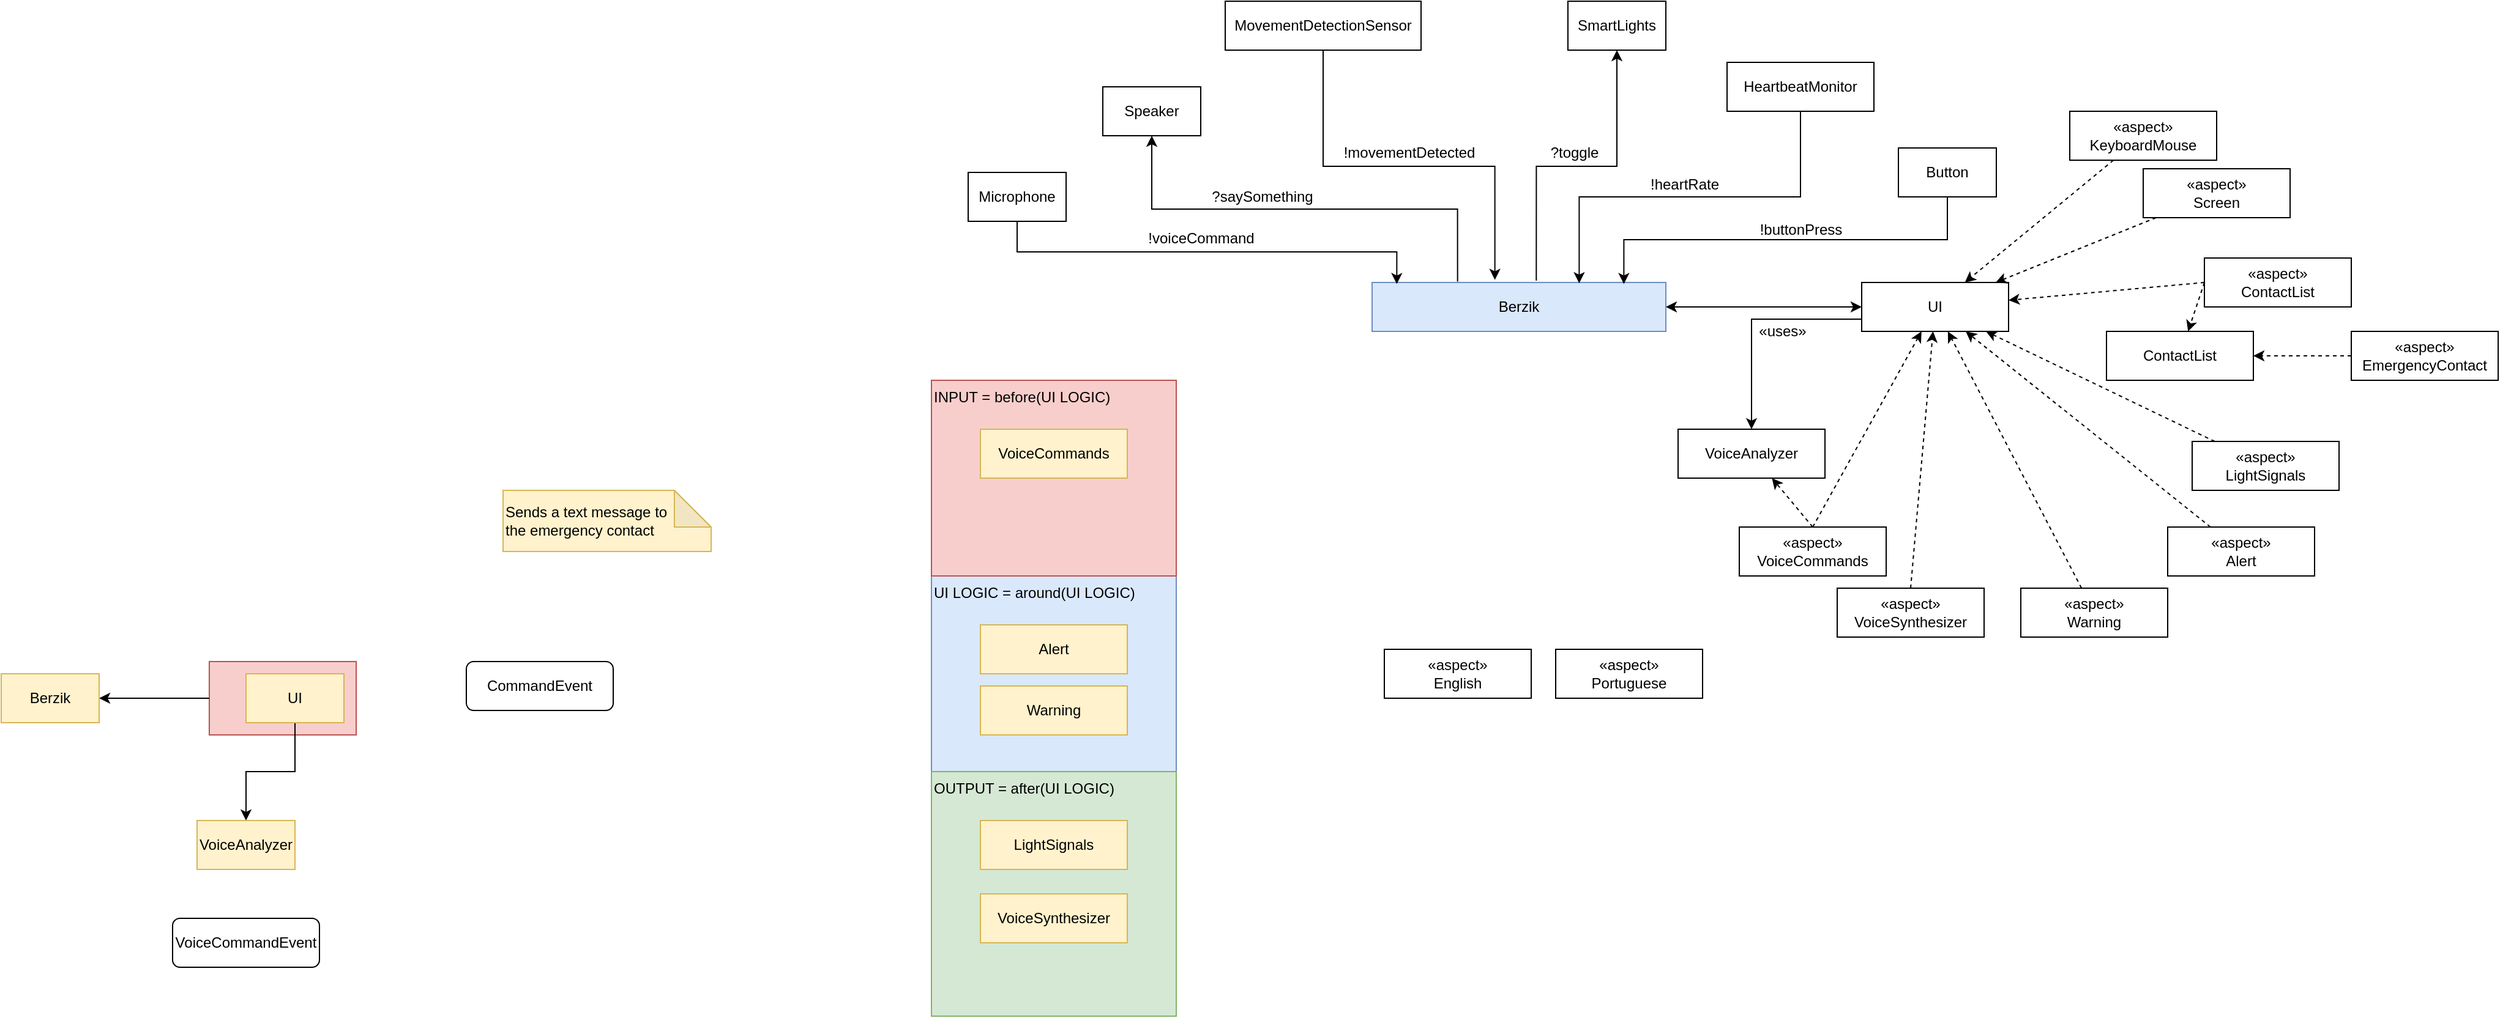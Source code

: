 <mxfile version="13.9.9" type="device" pages="2"><diagram id="qSqIICRYgNZRIfyJEGD8" name="Página-1"><mxGraphModel dx="3716" dy="822" grid="1" gridSize="10" guides="1" tooltips="1" connect="1" arrows="1" fold="1" page="1" pageScale="1" pageWidth="827" pageHeight="1169" math="0" shadow="0"><root><mxCell id="0"/><mxCell id="1" parent="0"/><mxCell id="PTq6ORQGWefmx89ilcgH-63" value="" style="rounded=0;whiteSpace=wrap;html=1;fillColor=#f8cecc;strokeColor=#b85450;" parent="1" vertex="1"><mxGeometry x="-670" y="590" width="120" height="60" as="geometry"/></mxCell><mxCell id="PTq6ORQGWefmx89ilcgH-1" value="Berzik" style="rounded=0;whiteSpace=wrap;html=1;fillColor=#dae8fc;strokeColor=#6c8ebf;" parent="1" vertex="1"><mxGeometry x="280" y="280" width="240" height="40" as="geometry"/></mxCell><mxCell id="PTq6ORQGWefmx89ilcgH-3" style="rounded=0;orthogonalLoop=1;jettySize=auto;html=1;exitX=0.5;exitY=1;exitDx=0;exitDy=0;edgeStyle=orthogonalEdgeStyle;entryX=0.084;entryY=0.032;entryDx=0;entryDy=0;entryPerimeter=0;" parent="1" source="PTq6ORQGWefmx89ilcgH-2" target="PTq6ORQGWefmx89ilcgH-1" edge="1"><mxGeometry relative="1" as="geometry"/></mxCell><mxCell id="PTq6ORQGWefmx89ilcgH-2" value="Microphone" style="rounded=0;whiteSpace=wrap;html=1;" parent="1" vertex="1"><mxGeometry x="-50" y="190" width="80" height="40" as="geometry"/></mxCell><mxCell id="PTq6ORQGWefmx89ilcgH-6" style="edgeStyle=orthogonalEdgeStyle;rounded=0;orthogonalLoop=1;jettySize=auto;html=1;exitX=0.5;exitY=1;exitDx=0;exitDy=0;entryX=0.291;entryY=-0.02;entryDx=0;entryDy=0;entryPerimeter=0;endArrow=none;endFill=0;startArrow=classic;startFill=1;" parent="1" source="PTq6ORQGWefmx89ilcgH-4" target="PTq6ORQGWefmx89ilcgH-1" edge="1"><mxGeometry relative="1" as="geometry"/></mxCell><mxCell id="PTq6ORQGWefmx89ilcgH-4" value="Speaker" style="rounded=0;whiteSpace=wrap;html=1;" parent="1" vertex="1"><mxGeometry x="60" y="120" width="80" height="40" as="geometry"/></mxCell><mxCell id="PTq6ORQGWefmx89ilcgH-8" style="edgeStyle=orthogonalEdgeStyle;rounded=0;orthogonalLoop=1;jettySize=auto;html=1;exitX=0.5;exitY=1;exitDx=0;exitDy=0;entryX=0.418;entryY=-0.054;entryDx=0;entryDy=0;entryPerimeter=0;" parent="1" source="PTq6ORQGWefmx89ilcgH-7" target="PTq6ORQGWefmx89ilcgH-1" edge="1"><mxGeometry relative="1" as="geometry"/></mxCell><mxCell id="PTq6ORQGWefmx89ilcgH-7" value="MovementDetectionSensor" style="rounded=0;whiteSpace=wrap;html=1;" parent="1" vertex="1"><mxGeometry x="160" y="50" width="160" height="40" as="geometry"/></mxCell><mxCell id="PTq6ORQGWefmx89ilcgH-10" style="edgeStyle=orthogonalEdgeStyle;rounded=0;orthogonalLoop=1;jettySize=auto;html=1;exitX=0.5;exitY=1;exitDx=0;exitDy=0;entryX=0.559;entryY=-0.037;entryDx=0;entryDy=0;entryPerimeter=0;endArrow=none;endFill=0;startArrow=classic;startFill=1;" parent="1" source="PTq6ORQGWefmx89ilcgH-9" target="PTq6ORQGWefmx89ilcgH-1" edge="1"><mxGeometry relative="1" as="geometry"/></mxCell><mxCell id="PTq6ORQGWefmx89ilcgH-9" value="SmartLights" style="rounded=0;whiteSpace=wrap;html=1;" parent="1" vertex="1"><mxGeometry x="440" y="50" width="80" height="40" as="geometry"/></mxCell><mxCell id="PTq6ORQGWefmx89ilcgH-13" style="edgeStyle=orthogonalEdgeStyle;rounded=0;orthogonalLoop=1;jettySize=auto;html=1;exitX=0.5;exitY=1;exitDx=0;exitDy=0;entryX=0.705;entryY=0.015;entryDx=0;entryDy=0;entryPerimeter=0;" parent="1" source="PTq6ORQGWefmx89ilcgH-11" target="PTq6ORQGWefmx89ilcgH-1" edge="1"><mxGeometry relative="1" as="geometry"/></mxCell><mxCell id="PTq6ORQGWefmx89ilcgH-11" value="HeartbeatMonitor" style="rounded=0;whiteSpace=wrap;html=1;" parent="1" vertex="1"><mxGeometry x="570" y="100" width="120" height="40" as="geometry"/></mxCell><mxCell id="PTq6ORQGWefmx89ilcgH-14" style="edgeStyle=orthogonalEdgeStyle;rounded=0;orthogonalLoop=1;jettySize=auto;html=1;exitX=0.5;exitY=1;exitDx=0;exitDy=0;entryX=0.857;entryY=0.032;entryDx=0;entryDy=0;entryPerimeter=0;" parent="1" source="PTq6ORQGWefmx89ilcgH-12" target="PTq6ORQGWefmx89ilcgH-1" edge="1"><mxGeometry relative="1" as="geometry"/></mxCell><mxCell id="PTq6ORQGWefmx89ilcgH-12" value="Button" style="rounded=0;whiteSpace=wrap;html=1;" parent="1" vertex="1"><mxGeometry x="710" y="170" width="80" height="40" as="geometry"/></mxCell><mxCell id="PTq6ORQGWefmx89ilcgH-15" value="!buttonPress" style="text;html=1;align=center;verticalAlign=middle;resizable=0;points=[];autosize=1;" parent="1" vertex="1"><mxGeometry x="590" y="227" width="80" height="20" as="geometry"/></mxCell><mxCell id="PTq6ORQGWefmx89ilcgH-16" value="!heartRate" style="text;html=1;align=center;verticalAlign=middle;resizable=0;points=[];autosize=1;" parent="1" vertex="1"><mxGeometry x="500" y="190" width="70" height="20" as="geometry"/></mxCell><mxCell id="PTq6ORQGWefmx89ilcgH-17" value="?toggle" style="text;html=1;align=center;verticalAlign=middle;resizable=0;points=[];autosize=1;" parent="1" vertex="1"><mxGeometry x="420" y="164" width="50" height="20" as="geometry"/></mxCell><mxCell id="PTq6ORQGWefmx89ilcgH-18" value="!movementDetected" style="text;html=1;align=center;verticalAlign=middle;resizable=0;points=[];autosize=1;" parent="1" vertex="1"><mxGeometry x="250" y="164" width="120" height="20" as="geometry"/></mxCell><mxCell id="PTq6ORQGWefmx89ilcgH-19" value="?saySomething" style="text;html=1;align=center;verticalAlign=middle;resizable=0;points=[];autosize=1;" parent="1" vertex="1"><mxGeometry x="140" y="200" width="100" height="20" as="geometry"/></mxCell><mxCell id="PTq6ORQGWefmx89ilcgH-20" value="!voiceCommand" style="text;html=1;align=center;verticalAlign=middle;resizable=0;points=[];autosize=1;" parent="1" vertex="1"><mxGeometry x="90" y="234" width="100" height="20" as="geometry"/></mxCell><mxCell id="PTq6ORQGWefmx89ilcgH-24" style="edgeStyle=orthogonalEdgeStyle;rounded=0;orthogonalLoop=1;jettySize=auto;html=1;exitX=0;exitY=0.5;exitDx=0;exitDy=0;startArrow=classic;startFill=1;" parent="1" source="PTq6ORQGWefmx89ilcgH-21" target="PTq6ORQGWefmx89ilcgH-1" edge="1"><mxGeometry relative="1" as="geometry"/></mxCell><mxCell id="PTq6ORQGWefmx89ilcgH-55" style="edgeStyle=orthogonalEdgeStyle;rounded=0;orthogonalLoop=1;jettySize=auto;html=1;exitX=0;exitY=0.75;exitDx=0;exitDy=0;startArrow=none;startFill=0;endArrow=classic;endFill=1;" parent="1" source="PTq6ORQGWefmx89ilcgH-21" target="PTq6ORQGWefmx89ilcgH-43" edge="1"><mxGeometry relative="1" as="geometry"><mxPoint x="640" y="370.0" as="targetPoint"/></mxGeometry></mxCell><mxCell id="PTq6ORQGWefmx89ilcgH-21" value="UI" style="rounded=0;whiteSpace=wrap;html=1;" parent="1" vertex="1"><mxGeometry x="680" y="280" width="120" height="40" as="geometry"/></mxCell><mxCell id="PTq6ORQGWefmx89ilcgH-81" style="edgeStyle=none;rounded=0;orthogonalLoop=1;jettySize=auto;html=1;dashed=1;startArrow=none;startFill=0;endArrow=classic;endFill=1;" parent="1" source="PTq6ORQGWefmx89ilcgH-22" target="PTq6ORQGWefmx89ilcgH-21" edge="1"><mxGeometry relative="1" as="geometry"/></mxCell><mxCell id="PTq6ORQGWefmx89ilcgH-22" value="«aspect»&lt;br&gt;Alert" style="rounded=0;whiteSpace=wrap;html=1;" parent="1" vertex="1"><mxGeometry x="930" y="480" width="120" height="40" as="geometry"/></mxCell><mxCell id="PTq6ORQGWefmx89ilcgH-27" value="Sends a text message to &lt;br&gt;the emergency contact" style="shape=note;whiteSpace=wrap;html=1;backgroundOutline=1;darkOpacity=0.05;align=left;fillColor=#fff2cc;strokeColor=#d6b656;" parent="1" vertex="1"><mxGeometry x="-430" y="450" width="170" height="50" as="geometry"/></mxCell><mxCell id="PTq6ORQGWefmx89ilcgH-68" style="edgeStyle=none;rounded=0;orthogonalLoop=1;jettySize=auto;html=1;exitX=0;exitY=0.5;exitDx=0;exitDy=0;dashed=1;startArrow=none;startFill=0;endArrow=classic;endFill=1;" parent="1" source="PTq6ORQGWefmx89ilcgH-30" target="PTq6ORQGWefmx89ilcgH-67" edge="1"><mxGeometry relative="1" as="geometry"/></mxCell><mxCell id="PTq6ORQGWefmx89ilcgH-69" style="edgeStyle=none;rounded=0;orthogonalLoop=1;jettySize=auto;html=1;exitX=0;exitY=0.5;exitDx=0;exitDy=0;dashed=1;startArrow=none;startFill=0;endArrow=classic;endFill=1;" parent="1" source="PTq6ORQGWefmx89ilcgH-30" target="PTq6ORQGWefmx89ilcgH-21" edge="1"><mxGeometry relative="1" as="geometry"/></mxCell><mxCell id="PTq6ORQGWefmx89ilcgH-30" value="«aspect»&lt;br&gt;ContactList" style="whiteSpace=wrap;html=1;" parent="1" vertex="1"><mxGeometry x="960" y="260" width="120" height="40" as="geometry"/></mxCell><mxCell id="PTq6ORQGWefmx89ilcgH-45" style="edgeStyle=none;rounded=0;orthogonalLoop=1;jettySize=auto;html=1;exitX=0.5;exitY=0;exitDx=0;exitDy=0;dashed=1;" parent="1" source="PTq6ORQGWefmx89ilcgH-32" target="PTq6ORQGWefmx89ilcgH-43" edge="1"><mxGeometry relative="1" as="geometry"/></mxCell><mxCell id="PTq6ORQGWefmx89ilcgH-54" style="rounded=0;orthogonalLoop=1;jettySize=auto;html=1;exitX=0.5;exitY=0;exitDx=0;exitDy=0;startArrow=none;startFill=0;endArrow=classic;endFill=1;dashed=1;" parent="1" source="PTq6ORQGWefmx89ilcgH-32" target="PTq6ORQGWefmx89ilcgH-21" edge="1"><mxGeometry relative="1" as="geometry"/></mxCell><mxCell id="PTq6ORQGWefmx89ilcgH-32" value="«aspect»&lt;br&gt;VoiceCommands" style="rounded=0;whiteSpace=wrap;html=1;" parent="1" vertex="1"><mxGeometry x="580" y="480" width="120" height="40" as="geometry"/></mxCell><mxCell id="PTq6ORQGWefmx89ilcgH-41" style="edgeStyle=none;rounded=0;orthogonalLoop=1;jettySize=auto;html=1;dashed=1;" parent="1" source="PTq6ORQGWefmx89ilcgH-33" target="PTq6ORQGWefmx89ilcgH-21" edge="1"><mxGeometry relative="1" as="geometry"/></mxCell><mxCell id="PTq6ORQGWefmx89ilcgH-33" value="«aspect»&lt;br&gt;KeyboardMouse" style="rounded=0;whiteSpace=wrap;html=1;" parent="1" vertex="1"><mxGeometry x="850" y="140" width="120" height="40" as="geometry"/></mxCell><mxCell id="PTq6ORQGWefmx89ilcgH-42" style="edgeStyle=none;rounded=0;orthogonalLoop=1;jettySize=auto;html=1;dashed=1;" parent="1" source="PTq6ORQGWefmx89ilcgH-34" target="PTq6ORQGWefmx89ilcgH-21" edge="1"><mxGeometry relative="1" as="geometry"/></mxCell><mxCell id="PTq6ORQGWefmx89ilcgH-34" value="«aspect»&lt;br&gt;Screen" style="rounded=0;whiteSpace=wrap;html=1;" parent="1" vertex="1"><mxGeometry x="910" y="187" width="120" height="40" as="geometry"/></mxCell><mxCell id="PTq6ORQGWefmx89ilcgH-65" style="rounded=0;orthogonalLoop=1;jettySize=auto;html=1;exitX=0.5;exitY=0;exitDx=0;exitDy=0;startArrow=none;startFill=0;endArrow=classic;endFill=1;dashed=1;" parent="1" source="PTq6ORQGWefmx89ilcgH-35" target="PTq6ORQGWefmx89ilcgH-21" edge="1"><mxGeometry relative="1" as="geometry"/></mxCell><mxCell id="PTq6ORQGWefmx89ilcgH-35" value="«aspect»&lt;br&gt;VoiceSynthesizer" style="rounded=0;whiteSpace=wrap;html=1;" parent="1" vertex="1"><mxGeometry x="660" y="530" width="120" height="40" as="geometry"/></mxCell><mxCell id="PTq6ORQGWefmx89ilcgH-66" style="edgeStyle=none;rounded=0;orthogonalLoop=1;jettySize=auto;html=1;dashed=1;startArrow=none;startFill=0;endArrow=classic;endFill=1;" parent="1" source="PTq6ORQGWefmx89ilcgH-36" target="PTq6ORQGWefmx89ilcgH-21" edge="1"><mxGeometry relative="1" as="geometry"/></mxCell><mxCell id="PTq6ORQGWefmx89ilcgH-36" value="«aspect»&lt;br&gt;LightSignals" style="rounded=0;whiteSpace=wrap;html=1;" parent="1" vertex="1"><mxGeometry x="950" y="410" width="120" height="40" as="geometry"/></mxCell><mxCell id="PTq6ORQGWefmx89ilcgH-37" value="«aspect»&lt;br&gt;English" style="rounded=0;whiteSpace=wrap;html=1;" parent="1" vertex="1"><mxGeometry x="290" y="580" width="120" height="40" as="geometry"/></mxCell><mxCell id="PTq6ORQGWefmx89ilcgH-38" value="«aspect»&lt;br&gt;Portuguese" style="rounded=0;whiteSpace=wrap;html=1;" parent="1" vertex="1"><mxGeometry x="430" y="580" width="120" height="40" as="geometry"/></mxCell><mxCell id="PTq6ORQGWefmx89ilcgH-70" style="edgeStyle=none;rounded=0;orthogonalLoop=1;jettySize=auto;html=1;exitX=0;exitY=0.5;exitDx=0;exitDy=0;dashed=1;startArrow=none;startFill=0;endArrow=classic;endFill=1;" parent="1" source="PTq6ORQGWefmx89ilcgH-39" target="PTq6ORQGWefmx89ilcgH-67" edge="1"><mxGeometry relative="1" as="geometry"/></mxCell><mxCell id="PTq6ORQGWefmx89ilcgH-39" value="«aspect»&lt;br&gt;EmergencyContact" style="whiteSpace=wrap;html=1;" parent="1" vertex="1"><mxGeometry x="1080" y="320" width="120" height="40" as="geometry"/></mxCell><mxCell id="PTq6ORQGWefmx89ilcgH-82" style="edgeStyle=none;rounded=0;orthogonalLoop=1;jettySize=auto;html=1;dashed=1;startArrow=none;startFill=0;endArrow=classic;endFill=1;" parent="1" source="PTq6ORQGWefmx89ilcgH-40" target="PTq6ORQGWefmx89ilcgH-21" edge="1"><mxGeometry relative="1" as="geometry"/></mxCell><mxCell id="PTq6ORQGWefmx89ilcgH-40" value="«aspect»&lt;br&gt;Warning" style="rounded=0;whiteSpace=wrap;html=1;" parent="1" vertex="1"><mxGeometry x="810" y="530" width="120" height="40" as="geometry"/></mxCell><mxCell id="PTq6ORQGWefmx89ilcgH-43" value="VoiceAnalyzer" style="whiteSpace=wrap;html=1;" parent="1" vertex="1"><mxGeometry x="530" y="400" width="120" height="40" as="geometry"/></mxCell><mxCell id="PTq6ORQGWefmx89ilcgH-56" value="«uses»" style="text;html=1;align=center;verticalAlign=middle;resizable=0;points=[];autosize=1;" parent="1" vertex="1"><mxGeometry x="590" y="310" width="50" height="20" as="geometry"/></mxCell><mxCell id="PTq6ORQGWefmx89ilcgH-59" style="edgeStyle=orthogonalEdgeStyle;rounded=0;orthogonalLoop=1;jettySize=auto;html=1;exitX=0.5;exitY=1;exitDx=0;exitDy=0;startArrow=none;startFill=0;endArrow=classic;endFill=1;" parent="1" source="PTq6ORQGWefmx89ilcgH-57" target="PTq6ORQGWefmx89ilcgH-58" edge="1"><mxGeometry relative="1" as="geometry"/></mxCell><mxCell id="PTq6ORQGWefmx89ilcgH-61" value="" style="edgeStyle=orthogonalEdgeStyle;rounded=0;orthogonalLoop=1;jettySize=auto;html=1;startArrow=none;startFill=0;endArrow=classic;endFill=1;" parent="1" source="PTq6ORQGWefmx89ilcgH-63" target="PTq6ORQGWefmx89ilcgH-60" edge="1"><mxGeometry relative="1" as="geometry"/></mxCell><mxCell id="PTq6ORQGWefmx89ilcgH-57" value="UI" style="rounded=0;whiteSpace=wrap;html=1;fillColor=#fff2cc;strokeColor=#d6b656;" parent="1" vertex="1"><mxGeometry x="-640" y="600" width="80" height="40" as="geometry"/></mxCell><mxCell id="PTq6ORQGWefmx89ilcgH-58" value="VoiceAnalyzer" style="rounded=0;whiteSpace=wrap;html=1;fillColor=#fff2cc;strokeColor=#d6b656;" parent="1" vertex="1"><mxGeometry x="-680" y="720" width="80" height="40" as="geometry"/></mxCell><mxCell id="PTq6ORQGWefmx89ilcgH-60" value="Berzik" style="rounded=0;whiteSpace=wrap;html=1;fillColor=#fff2cc;strokeColor=#d6b656;" parent="1" vertex="1"><mxGeometry x="-840" y="600" width="80" height="40" as="geometry"/></mxCell><mxCell id="PTq6ORQGWefmx89ilcgH-62" value="VoiceCommandEvent" style="rounded=1;whiteSpace=wrap;html=1;" parent="1" vertex="1"><mxGeometry x="-700" y="800" width="120" height="40" as="geometry"/></mxCell><mxCell id="PTq6ORQGWefmx89ilcgH-64" value="CommandEvent" style="rounded=1;whiteSpace=wrap;html=1;" parent="1" vertex="1"><mxGeometry x="-460" y="590" width="120" height="40" as="geometry"/></mxCell><mxCell id="PTq6ORQGWefmx89ilcgH-67" value="ContactList" style="whiteSpace=wrap;html=1;" parent="1" vertex="1"><mxGeometry x="880" y="320" width="120" height="40" as="geometry"/></mxCell><mxCell id="PTq6ORQGWefmx89ilcgH-71" value="UI LOGIC = around(UI LOGIC)" style="rounded=0;whiteSpace=wrap;html=1;align=left;verticalAlign=top;fillColor=#dae8fc;strokeColor=#6c8ebf;" parent="1" vertex="1"><mxGeometry x="-80" y="520" width="200" height="160" as="geometry"/></mxCell><mxCell id="PTq6ORQGWefmx89ilcgH-72" value="INPUT = before(UI LOGIC)" style="rounded=0;whiteSpace=wrap;html=1;align=left;verticalAlign=top;fillColor=#f8cecc;strokeColor=#b85450;" parent="1" vertex="1"><mxGeometry x="-80" y="360" width="200" height="160" as="geometry"/></mxCell><mxCell id="PTq6ORQGWefmx89ilcgH-73" value="VoiceCommands" style="rounded=0;whiteSpace=wrap;html=1;align=center;verticalAlign=middle;fillColor=#fff2cc;strokeColor=#d6b656;" parent="1" vertex="1"><mxGeometry x="-40" y="400" width="120" height="40" as="geometry"/></mxCell><mxCell id="PTq6ORQGWefmx89ilcgH-75" value="OUTPUT = after(UI LOGIC)" style="rounded=0;whiteSpace=wrap;html=1;align=left;verticalAlign=top;fillColor=#d5e8d4;strokeColor=#82b366;" parent="1" vertex="1"><mxGeometry x="-80" y="680" width="200" height="200" as="geometry"/></mxCell><mxCell id="PTq6ORQGWefmx89ilcgH-76" value="LightSignals" style="rounded=0;whiteSpace=wrap;html=1;align=center;verticalAlign=middle;fillColor=#fff2cc;strokeColor=#d6b656;" parent="1" vertex="1"><mxGeometry x="-40" y="720" width="120" height="40" as="geometry"/></mxCell><mxCell id="PTq6ORQGWefmx89ilcgH-77" value="VoiceSynthesizer" style="rounded=0;whiteSpace=wrap;html=1;align=center;verticalAlign=middle;fillColor=#fff2cc;strokeColor=#d6b656;" parent="1" vertex="1"><mxGeometry x="-40" y="780" width="120" height="40" as="geometry"/></mxCell><mxCell id="PTq6ORQGWefmx89ilcgH-79" value="Alert" style="rounded=0;whiteSpace=wrap;html=1;align=center;verticalAlign=middle;fillColor=#fff2cc;strokeColor=#d6b656;" parent="1" vertex="1"><mxGeometry x="-40" y="560" width="120" height="40" as="geometry"/></mxCell><mxCell id="PTq6ORQGWefmx89ilcgH-80" value="Warning" style="rounded=0;whiteSpace=wrap;html=1;align=center;verticalAlign=middle;fillColor=#fff2cc;strokeColor=#d6b656;" parent="1" vertex="1"><mxGeometry x="-40" y="610" width="120" height="40" as="geometry"/></mxCell></root></mxGraphModel></diagram><diagram id="8sM4fm8xGJhUKVmb_AJa" name="Active House Compartments Discovery"><mxGraphModel dx="2249" dy="567" grid="1" gridSize="10" guides="1" tooltips="1" connect="1" arrows="1" fold="1" page="1" pageScale="1" pageWidth="827" pageHeight="1169" math="0" shadow="0"><root><mxCell id="V8W4KtNyLQkz20cJVMbz-0"/><mxCell id="V8W4KtNyLQkz20cJVMbz-1" parent="V8W4KtNyLQkz20cJVMbz-0"/><mxCell id="V8W4KtNyLQkz20cJVMbz-6" value="" style="edgeStyle=orthogonalEdgeStyle;rounded=0;orthogonalLoop=1;jettySize=auto;html=1;" edge="1" parent="V8W4KtNyLQkz20cJVMbz-1" source="V8W4KtNyLQkz20cJVMbz-3" target="V8W4KtNyLQkz20cJVMbz-5"><mxGeometry relative="1" as="geometry"><Array as="points"><mxPoint x="180" y="160"/><mxPoint x="180" y="160"/></Array></mxGeometry></mxCell><mxCell id="V8W4KtNyLQkz20cJVMbz-3" value="" style="shape=umlLifeline;participant=umlEntity;perimeter=lifelinePerimeter;whiteSpace=wrap;html=1;container=1;collapsible=0;recursiveResize=0;verticalAlign=top;spacingTop=36;outlineConnect=0;" vertex="1" parent="V8W4KtNyLQkz20cJVMbz-1"><mxGeometry x="120" y="40" width="40" height="300" as="geometry"/></mxCell><mxCell id="V8W4KtNyLQkz20cJVMbz-5" value="" style="shape=umlLifeline;participant=umlEntity;perimeter=lifelinePerimeter;whiteSpace=wrap;html=1;container=1;collapsible=0;recursiveResize=0;verticalAlign=top;spacingTop=36;outlineConnect=0;" vertex="1" parent="V8W4KtNyLQkz20cJVMbz-1"><mxGeometry x="440" y="40" width="40" height="320" as="geometry"/></mxCell><mxCell id="V8W4KtNyLQkz20cJVMbz-7" value="" style="edgeStyle=orthogonalEdgeStyle;rounded=0;orthogonalLoop=1;jettySize=auto;html=1;" edge="1" parent="V8W4KtNyLQkz20cJVMbz-1"><mxGeometry relative="1" as="geometry"><mxPoint x="459.84" y="120.034" as="sourcePoint"/><mxPoint x="140" y="120" as="targetPoint"/><Array as="points"><mxPoint x="220.34" y="120"/><mxPoint x="220.34" y="120"/></Array></mxGeometry></mxCell><mxCell id="V8W4KtNyLQkz20cJVMbz-8" value="Main" style="text;html=1;align=center;verticalAlign=middle;resizable=0;points=[];autosize=1;" vertex="1" parent="V8W4KtNyLQkz20cJVMbz-1"><mxGeometry x="120" y="20" width="40" height="20" as="geometry"/></mxCell><mxCell id="V8W4KtNyLQkz20cJVMbz-9" value="Device1" style="text;html=1;align=center;verticalAlign=middle;resizable=0;points=[];autosize=1;" vertex="1" parent="V8W4KtNyLQkz20cJVMbz-1"><mxGeometry x="430" y="20" width="60" height="20" as="geometry"/></mxCell><mxCell id="V8W4KtNyLQkz20cJVMbz-10" value="" style="endArrow=none;html=1;" edge="1" parent="V8W4KtNyLQkz20cJVMbz-1"><mxGeometry width="50" height="50" relative="1" as="geometry"><mxPoint x="140" y="360" as="sourcePoint"/><mxPoint x="139.66" y="140" as="targetPoint"/></mxGeometry></mxCell><mxCell id="V8W4KtNyLQkz20cJVMbz-11" value="HouseCompartmentActive(Enum.Kitchen)" style="text;html=1;align=center;verticalAlign=middle;resizable=0;points=[];autosize=1;" vertex="1" parent="V8W4KtNyLQkz20cJVMbz-1"><mxGeometry x="180" y="100" width="240" height="20" as="geometry"/></mxCell><mxCell id="V8W4KtNyLQkz20cJVMbz-12" value="AskingForHouseCompartments()" style="text;html=1;align=center;verticalAlign=middle;resizable=0;points=[];autosize=1;" vertex="1" parent="V8W4KtNyLQkz20cJVMbz-1"><mxGeometry x="205" y="140" width="190" height="20" as="geometry"/></mxCell><mxCell id="V8W4KtNyLQkz20cJVMbz-13" value="" style="endArrow=none;html=1;" edge="1" parent="V8W4KtNyLQkz20cJVMbz-1"><mxGeometry width="50" height="50" relative="1" as="geometry"><mxPoint x="460" y="360" as="sourcePoint"/><mxPoint x="459.66" y="80.0" as="targetPoint"/></mxGeometry></mxCell><mxCell id="V8W4KtNyLQkz20cJVMbz-14" value="HouseCompartmentActive(Enum.Kitchen)" style="text;html=1;align=center;verticalAlign=middle;resizable=0;points=[];autosize=1;" vertex="1" parent="V8W4KtNyLQkz20cJVMbz-1"><mxGeometry x="180" y="180" width="240" height="20" as="geometry"/></mxCell><mxCell id="V8W4KtNyLQkz20cJVMbz-15" value="" style="edgeStyle=orthogonalEdgeStyle;rounded=0;orthogonalLoop=1;jettySize=auto;html=1;" edge="1" parent="V8W4KtNyLQkz20cJVMbz-1"><mxGeometry relative="1" as="geometry"><mxPoint x="459.84" y="199.674" as="sourcePoint"/><mxPoint x="140" y="200" as="targetPoint"/><Array as="points"><mxPoint x="220.34" y="199.64"/><mxPoint x="220.34" y="199.64"/></Array></mxGeometry></mxCell><mxCell id="V8W4KtNyLQkz20cJVMbz-17" style="rounded=0;orthogonalLoop=1;jettySize=auto;html=1;exitX=0;exitY=0;exitDx=190;exitDy=40;exitPerimeter=0;dashed=1;" edge="1" parent="V8W4KtNyLQkz20cJVMbz-1" source="V8W4KtNyLQkz20cJVMbz-16"><mxGeometry relative="1" as="geometry"><mxPoint x="140" y="120" as="targetPoint"/></mxGeometry></mxCell><mxCell id="V8W4KtNyLQkz20cJVMbz-16" value="At this moment our app is &lt;br&gt;not running, and therefore, &lt;br&gt;it does not process this event" style="shape=note;whiteSpace=wrap;html=1;backgroundOutline=1;darkOpacity=0.05;align=left;fillColor=#fff2cc;strokeColor=#d6b656;" vertex="1" parent="V8W4KtNyLQkz20cJVMbz-1"><mxGeometry x="-130" y="50" width="190" height="50" as="geometry"/></mxCell><mxCell id="V8W4KtNyLQkz20cJVMbz-18" value="When our app launches, it&lt;br&gt;asks for which compartments&amp;nbsp;&lt;br&gt;have active devices" style="shape=note;whiteSpace=wrap;html=1;backgroundOutline=1;darkOpacity=0.05;align=left;fillColor=#fff2cc;strokeColor=#d6b656;" vertex="1" parent="V8W4KtNyLQkz20cJVMbz-1"><mxGeometry x="-140" y="160" width="190" height="50" as="geometry"/></mxCell><mxCell id="V8W4KtNyLQkz20cJVMbz-19" style="rounded=0;orthogonalLoop=1;jettySize=auto;html=1;exitX=0;exitY=0;exitDx=190;exitDy=40;exitPerimeter=0;dashed=1;" edge="1" source="V8W4KtNyLQkz20cJVMbz-18" parent="V8W4KtNyLQkz20cJVMbz-1"><mxGeometry relative="1" as="geometry"><mxPoint x="140" y="160" as="targetPoint"/></mxGeometry></mxCell><mxCell id="V8W4KtNyLQkz20cJVMbz-20" value="" style="shape=umlLifeline;participant=umlEntity;perimeter=lifelinePerimeter;whiteSpace=wrap;html=1;container=1;collapsible=0;recursiveResize=0;verticalAlign=top;spacingTop=36;outlineConnect=0;" vertex="1" parent="V8W4KtNyLQkz20cJVMbz-1"><mxGeometry x="560" y="40" width="40" height="320" as="geometry"/></mxCell><mxCell id="V8W4KtNyLQkz20cJVMbz-21" value="Device 2" style="text;html=1;align=center;verticalAlign=middle;resizable=0;points=[];autosize=1;" vertex="1" parent="V8W4KtNyLQkz20cJVMbz-1"><mxGeometry x="590" y="20" width="60" height="20" as="geometry"/></mxCell><mxCell id="V8W4KtNyLQkz20cJVMbz-22" value="" style="edgeStyle=orthogonalEdgeStyle;rounded=0;orthogonalLoop=1;jettySize=auto;html=1;" edge="1" parent="V8W4KtNyLQkz20cJVMbz-1" source="V8W4KtNyLQkz20cJVMbz-20"><mxGeometry relative="1" as="geometry"><mxPoint x="659.88" y="240.034" as="sourcePoint"/><mxPoint x="140" y="240" as="targetPoint"/><Array as="points"><mxPoint x="550" y="240"/><mxPoint x="550" y="240"/></Array></mxGeometry></mxCell><mxCell id="V8W4KtNyLQkz20cJVMbz-23" value="HouseCompartmentActive(Enum.Room)" style="text;html=1;align=center;verticalAlign=middle;resizable=0;points=[];autosize=1;" vertex="1" parent="V8W4KtNyLQkz20cJVMbz-1"><mxGeometry x="185" y="220" width="230" height="20" as="geometry"/></mxCell><mxCell id="V8W4KtNyLQkz20cJVMbz-25" style="edgeStyle=none;rounded=0;orthogonalLoop=1;jettySize=auto;html=1;exitX=0;exitY=0.5;exitDx=0;exitDy=0;exitPerimeter=0;dashed=1;" edge="1" parent="V8W4KtNyLQkz20cJVMbz-1" source="V8W4KtNyLQkz20cJVMbz-24"><mxGeometry relative="1" as="geometry"><mxPoint x="460" y="120" as="targetPoint"/></mxGeometry></mxCell><mxCell id="V8W4KtNyLQkz20cJVMbz-26" style="edgeStyle=none;rounded=0;orthogonalLoop=1;jettySize=auto;html=1;exitX=0;exitY=0.5;exitDx=0;exitDy=0;exitPerimeter=0;dashed=1;" edge="1" parent="V8W4KtNyLQkz20cJVMbz-1" source="V8W4KtNyLQkz20cJVMbz-24"><mxGeometry relative="1" as="geometry"><mxPoint x="580" y="240" as="targetPoint"/></mxGeometry></mxCell><mxCell id="V8W4KtNyLQkz20cJVMbz-24" value="When a device is turned on&lt;br&gt;it sends an event with its &lt;br&gt;house compartment" style="shape=note;whiteSpace=wrap;html=1;backgroundOutline=1;darkOpacity=0.05;align=left;fillColor=#fff2cc;strokeColor=#d6b656;" vertex="1" parent="V8W4KtNyLQkz20cJVMbz-1"><mxGeometry x="620" y="140" width="190" height="50" as="geometry"/></mxCell><mxCell id="V8W4KtNyLQkz20cJVMbz-27" value="" style="edgeStyle=orthogonalEdgeStyle;rounded=0;orthogonalLoop=1;jettySize=auto;html=1;" edge="1" parent="V8W4KtNyLQkz20cJVMbz-1" source="V8W4KtNyLQkz20cJVMbz-3" target="V8W4KtNyLQkz20cJVMbz-5"><mxGeometry relative="1" as="geometry"><mxPoint x="139.81" y="159.966" as="sourcePoint"/><mxPoint x="459.5" y="159.966" as="targetPoint"/><Array as="points"><mxPoint x="170" y="280"/><mxPoint x="170" y="280"/></Array></mxGeometry></mxCell><mxCell id="V8W4KtNyLQkz20cJVMbz-28" value="AlertSetActivity(Enum.Kitchen, [9:00-15:00])" style="text;html=1;align=center;verticalAlign=middle;resizable=0;points=[];autosize=1;" vertex="1" parent="V8W4KtNyLQkz20cJVMbz-1"><mxGeometry x="175" y="260" width="250" height="20" as="geometry"/></mxCell><mxCell id="V8W4KtNyLQkz20cJVMbz-29" value="" style="edgeStyle=orthogonalEdgeStyle;rounded=0;orthogonalLoop=1;jettySize=auto;html=1;" edge="1" parent="V8W4KtNyLQkz20cJVMbz-1" target="V8W4KtNyLQkz20cJVMbz-20"><mxGeometry relative="1" as="geometry"><mxPoint x="140.15" y="319.966" as="sourcePoint"/><mxPoint x="459.84" y="319.966" as="targetPoint"/><Array as="points"><mxPoint x="480" y="320"/><mxPoint x="480" y="320"/></Array></mxGeometry></mxCell><mxCell id="V8W4KtNyLQkz20cJVMbz-30" value="AlertSetActivity(Enum.Kitchen, [9:00-15:00])" style="text;html=1;align=center;verticalAlign=middle;resizable=0;points=[];autosize=1;" vertex="1" parent="V8W4KtNyLQkz20cJVMbz-1"><mxGeometry x="175.34" y="300" width="250" height="20" as="geometry"/></mxCell><mxCell id="V8W4KtNyLQkz20cJVMbz-31" value="" style="shape=cross;whiteSpace=wrap;html=1;align=left;rotation=45;fillColor=#f8cecc;strokeColor=#b85450;" vertex="1" parent="V8W4KtNyLQkz20cJVMbz-1"><mxGeometry x="565" y="305" width="30" height="30" as="geometry"/></mxCell><mxCell id="V8W4KtNyLQkz20cJVMbz-34" style="edgeStyle=none;rounded=0;orthogonalLoop=1;jettySize=auto;html=1;exitX=0;exitY=0.5;exitDx=0;exitDy=0;exitPerimeter=0;entryX=0;entryY=0;entryDx=18;entryDy=12;entryPerimeter=0;dashed=1;" edge="1" parent="V8W4KtNyLQkz20cJVMbz-1" source="V8W4KtNyLQkz20cJVMbz-33" target="V8W4KtNyLQkz20cJVMbz-31"><mxGeometry relative="1" as="geometry"/></mxCell><mxCell id="V8W4KtNyLQkz20cJVMbz-33" value="This device is not in the &lt;br&gt;Kitchen so it ignores this event" style="shape=note;whiteSpace=wrap;html=1;backgroundOutline=1;darkOpacity=0.05;align=left;fillColor=#fff2cc;strokeColor=#d6b656;" vertex="1" parent="V8W4KtNyLQkz20cJVMbz-1"><mxGeometry x="650" y="250" width="200" height="40" as="geometry"/></mxCell></root></mxGraphModel></diagram></mxfile>